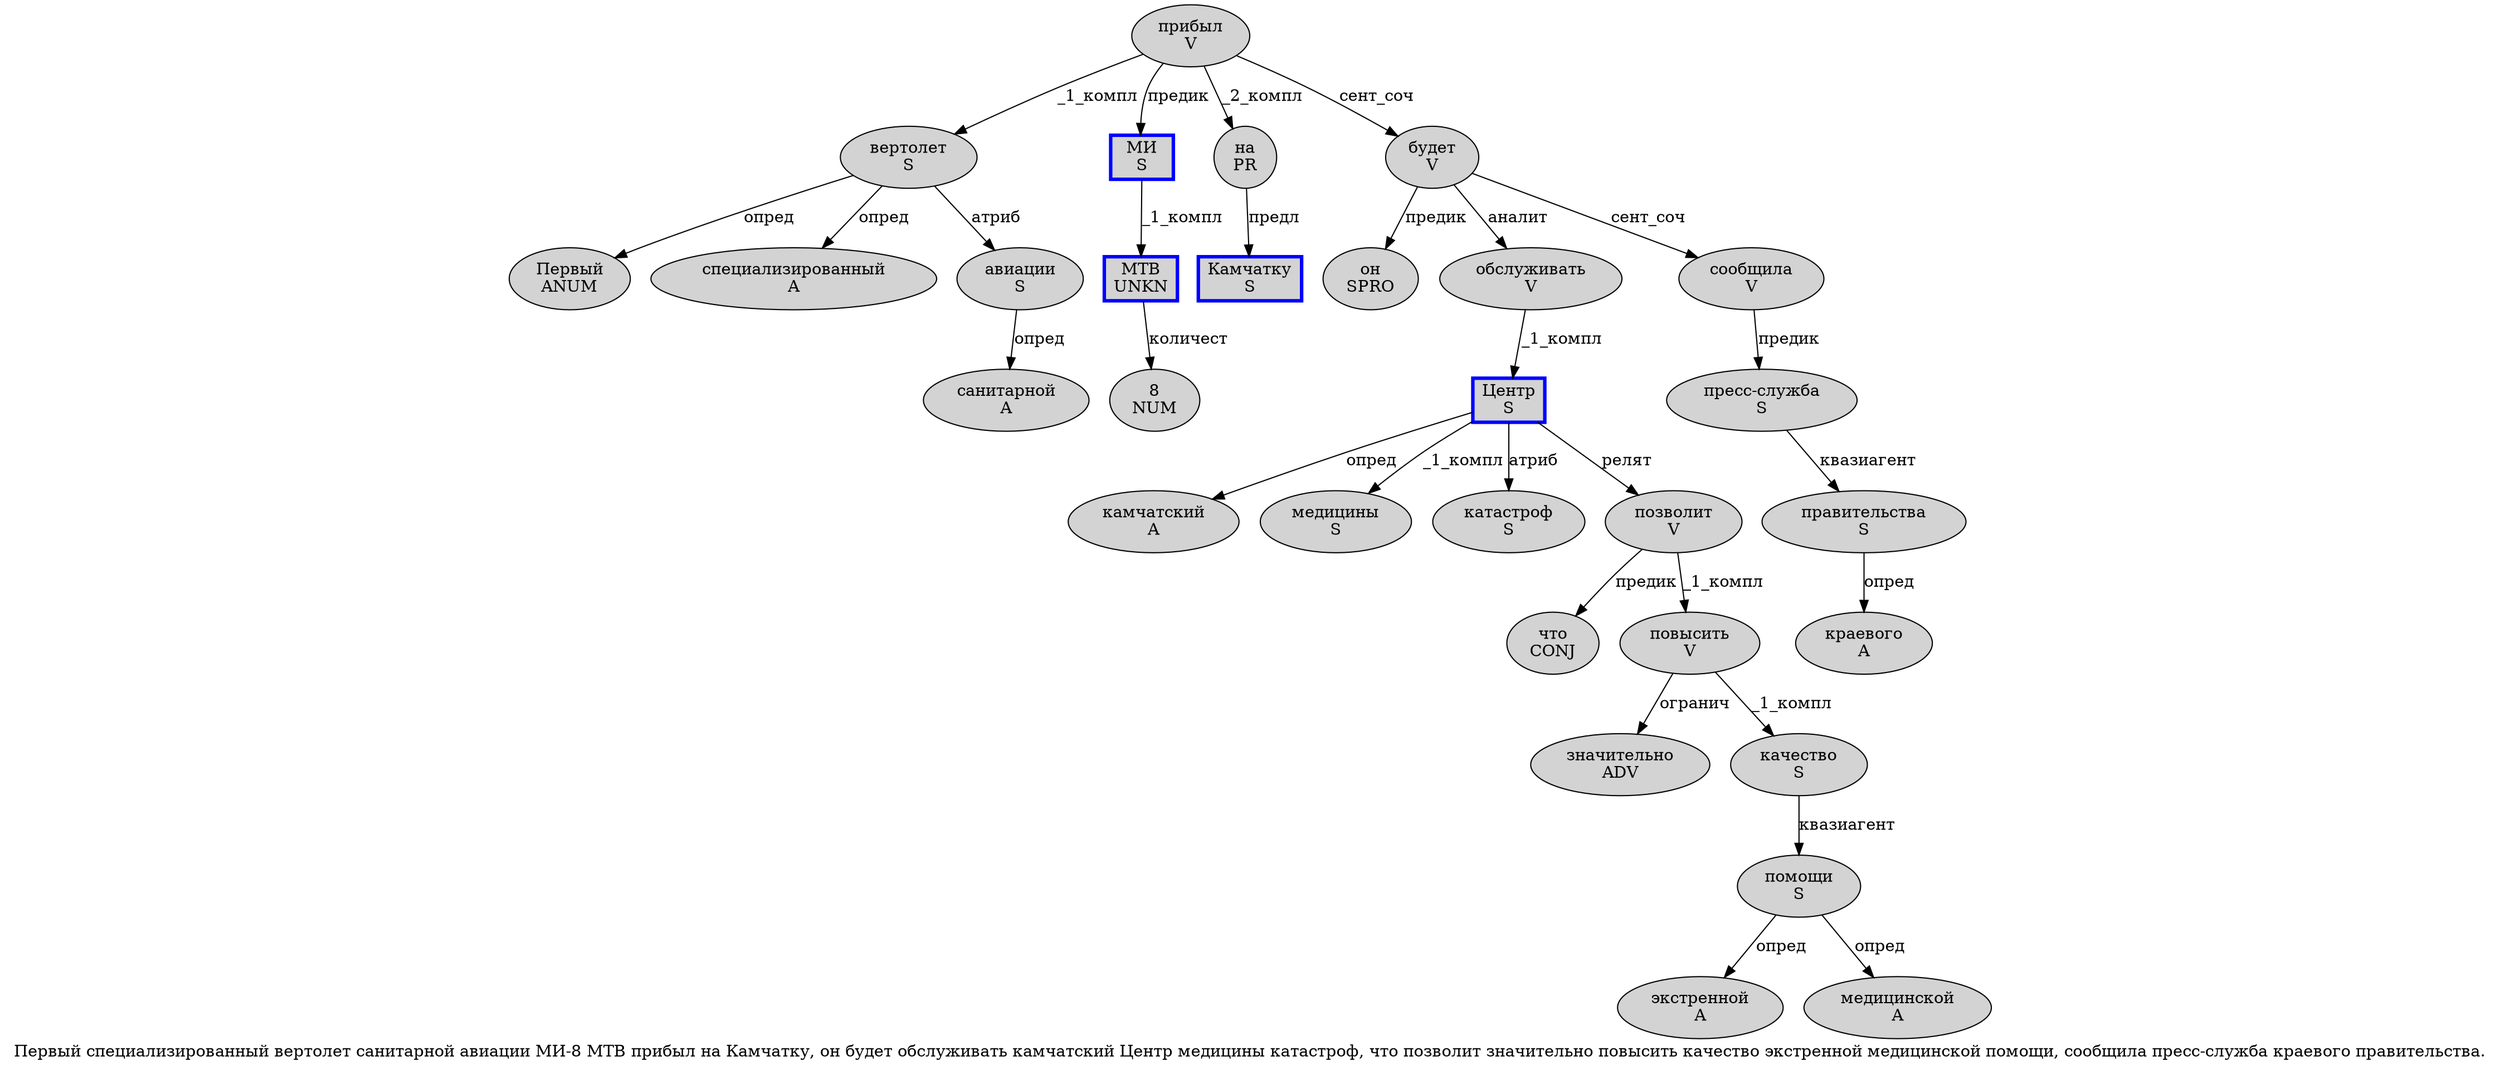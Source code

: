 digraph SENTENCE_24 {
	graph [label="Первый специализированный вертолет санитарной авиации МИ-8 МТВ прибыл на Камчатку, он будет обслуживать камчатский Центр медицины катастроф, что позволит значительно повысить качество экстренной медицинской помощи, сообщила пресс-служба краевого правительства."]
	node [style=filled]
		0 [label="Первый
ANUM" color="" fillcolor=lightgray penwidth=1 shape=ellipse]
		1 [label="специализированный
A" color="" fillcolor=lightgray penwidth=1 shape=ellipse]
		2 [label="вертолет
S" color="" fillcolor=lightgray penwidth=1 shape=ellipse]
		3 [label="санитарной
A" color="" fillcolor=lightgray penwidth=1 shape=ellipse]
		4 [label="авиации
S" color="" fillcolor=lightgray penwidth=1 shape=ellipse]
		5 [label="МИ
S" color=blue fillcolor=lightgray penwidth=3 shape=box]
		7 [label="8
NUM" color="" fillcolor=lightgray penwidth=1 shape=ellipse]
		8 [label="МТВ
UNKN" color=blue fillcolor=lightgray penwidth=3 shape=box]
		9 [label="прибыл
V" color="" fillcolor=lightgray penwidth=1 shape=ellipse]
		10 [label="на
PR" color="" fillcolor=lightgray penwidth=1 shape=ellipse]
		11 [label="Камчатку
S" color=blue fillcolor=lightgray penwidth=3 shape=box]
		13 [label="он
SPRO" color="" fillcolor=lightgray penwidth=1 shape=ellipse]
		14 [label="будет
V" color="" fillcolor=lightgray penwidth=1 shape=ellipse]
		15 [label="обслуживать
V" color="" fillcolor=lightgray penwidth=1 shape=ellipse]
		16 [label="камчатский
A" color="" fillcolor=lightgray penwidth=1 shape=ellipse]
		17 [label="Центр
S" color=blue fillcolor=lightgray penwidth=3 shape=box]
		18 [label="медицины
S" color="" fillcolor=lightgray penwidth=1 shape=ellipse]
		19 [label="катастроф
S" color="" fillcolor=lightgray penwidth=1 shape=ellipse]
		21 [label="что
CONJ" color="" fillcolor=lightgray penwidth=1 shape=ellipse]
		22 [label="позволит
V" color="" fillcolor=lightgray penwidth=1 shape=ellipse]
		23 [label="значительно
ADV" color="" fillcolor=lightgray penwidth=1 shape=ellipse]
		24 [label="повысить
V" color="" fillcolor=lightgray penwidth=1 shape=ellipse]
		25 [label="качество
S" color="" fillcolor=lightgray penwidth=1 shape=ellipse]
		26 [label="экстренной
A" color="" fillcolor=lightgray penwidth=1 shape=ellipse]
		27 [label="медицинской
A" color="" fillcolor=lightgray penwidth=1 shape=ellipse]
		28 [label="помощи
S" color="" fillcolor=lightgray penwidth=1 shape=ellipse]
		30 [label="сообщила
V" color="" fillcolor=lightgray penwidth=1 shape=ellipse]
		31 [label="пресс-служба
S" color="" fillcolor=lightgray penwidth=1 shape=ellipse]
		32 [label="краевого
A" color="" fillcolor=lightgray penwidth=1 shape=ellipse]
		33 [label="правительства
S" color="" fillcolor=lightgray penwidth=1 shape=ellipse]
			24 -> 23 [label="огранич"]
			24 -> 25 [label="_1_компл"]
			9 -> 2 [label="_1_компл"]
			9 -> 5 [label="предик"]
			9 -> 10 [label="_2_компл"]
			9 -> 14 [label="сент_соч"]
			17 -> 16 [label="опред"]
			17 -> 18 [label="_1_компл"]
			17 -> 19 [label="атриб"]
			17 -> 22 [label="релят"]
			5 -> 8 [label="_1_компл"]
			22 -> 21 [label="предик"]
			22 -> 24 [label="_1_компл"]
			10 -> 11 [label="предл"]
			4 -> 3 [label="опред"]
			8 -> 7 [label="количест"]
			15 -> 17 [label="_1_компл"]
			30 -> 31 [label="предик"]
			25 -> 28 [label="квазиагент"]
			31 -> 33 [label="квазиагент"]
			33 -> 32 [label="опред"]
			14 -> 13 [label="предик"]
			14 -> 15 [label="аналит"]
			14 -> 30 [label="сент_соч"]
			2 -> 0 [label="опред"]
			2 -> 1 [label="опред"]
			2 -> 4 [label="атриб"]
			28 -> 26 [label="опред"]
			28 -> 27 [label="опред"]
}